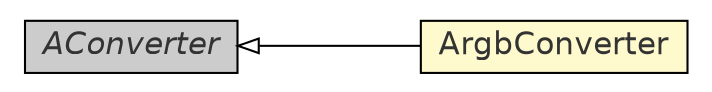 #!/usr/local/bin/dot
#
# Class diagram 
# Generated by UmlGraph version 4.8 (http://www.spinellis.gr/sw/umlgraph)
#

digraph G {
	edge [fontname="Helvetica",fontsize=10,labelfontname="Helvetica",labelfontsize=10];
	node [fontname="Helvetica",fontsize=10,shape=plaintext];
	rankdir=LR;
	ranksep=1;
	// com.xuggle.xuggler.video.AConverter
	c29065 [label=<<table border="0" cellborder="1" cellspacing="0" cellpadding="2" port="p" bgcolor="grey80" href="./AConverter.html">
		<tr><td><table border="0" cellspacing="0" cellpadding="1">
			<tr><td><font face="Helvetica-Oblique"> AConverter </font></td></tr>
		</table></td></tr>
		</table>>, fontname="Helvetica", fontcolor="grey20", fontsize=15.0];
	// com.xuggle.xuggler.video.ArgbConverter
	c29068 [label=<<table border="0" cellborder="1" cellspacing="0" cellpadding="2" port="p" bgcolor="lemonChiffon" href="./ArgbConverter.html">
		<tr><td><table border="0" cellspacing="0" cellpadding="1">
			<tr><td> ArgbConverter </td></tr>
		</table></td></tr>
		</table>>, fontname="Helvetica", fontcolor="grey20", fontsize=15.0];
	//com.xuggle.xuggler.video.ArgbConverter extends com.xuggle.xuggler.video.AConverter
	c29065:p -> c29068:p [dir=back,arrowtail=empty];
}

